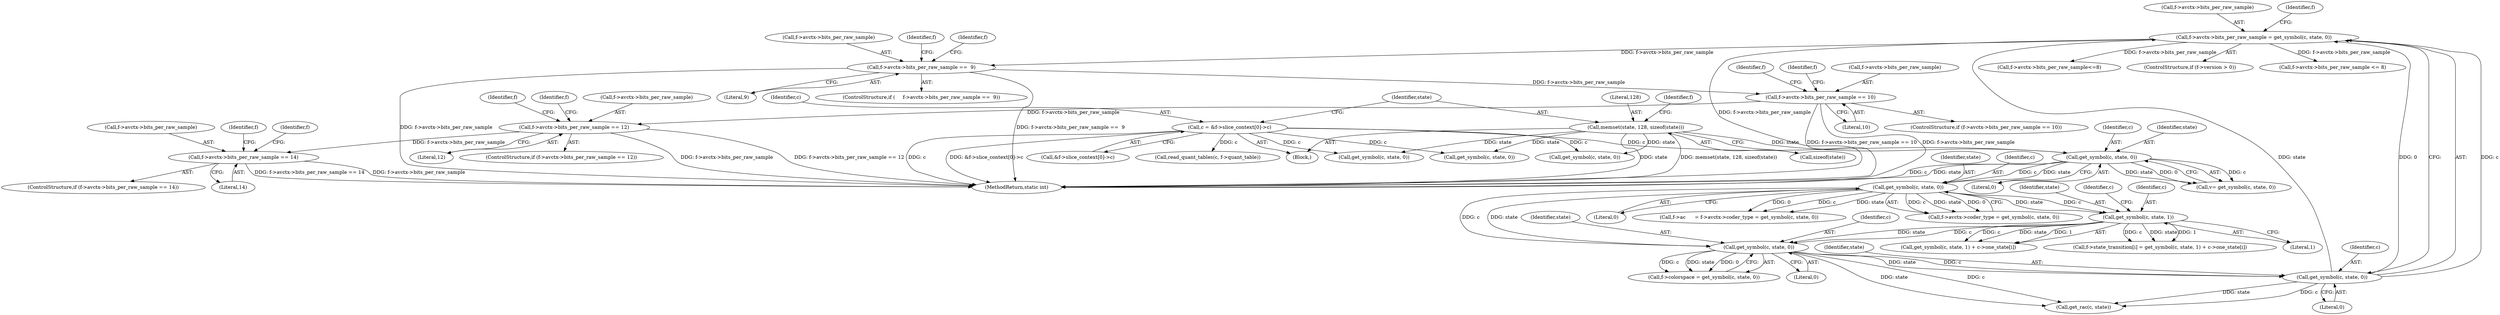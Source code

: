 digraph "0_FFmpeg_547d690d676064069d44703a1917e0dab7e33445@pointer" {
"1000698" [label="(Call,f->avctx->bits_per_raw_sample == 12)"];
"1000682" [label="(Call,f->avctx->bits_per_raw_sample == 10)"];
"1000666" [label="(Call,f->avctx->bits_per_raw_sample ==  9)"];
"1000221" [label="(Call,f->avctx->bits_per_raw_sample = get_symbol(c, state, 0))"];
"1000227" [label="(Call,get_symbol(c, state, 0))"];
"1000211" [label="(Call,get_symbol(c, state, 0))"];
"1000171" [label="(Call,get_symbol(c, state, 0))"];
"1000138" [label="(Call,get_symbol(c, state, 0))"];
"1000113" [label="(Call,c = &f->slice_context[0]->c)"];
"1000123" [label="(Call,memset(state, 128, sizeof(state)))"];
"1000198" [label="(Call,get_symbol(c, state, 1))"];
"1000714" [label="(Call,f->avctx->bits_per_raw_sample == 14)"];
"1000165" [label="(Call,f->avctx->coder_type = get_symbol(c, state, 0))"];
"1000140" [label="(Identifier,state)"];
"1000197" [label="(Call,get_symbol(c, state, 1) + c->one_state[i])"];
"1000191" [label="(Call,f->state_transition[i] = get_symbol(c, state, 1) + c->one_state[i])"];
"1000172" [label="(Identifier,c)"];
"1000698" [label="(Call,f->avctx->bits_per_raw_sample == 12)"];
"1000139" [label="(Identifier,c)"];
"1000715" [label="(Call,f->avctx->bits_per_raw_sample)"];
"1000230" [label="(Literal,0)"];
"1000229" [label="(Identifier,state)"];
"1000688" [label="(Literal,10)"];
"1000665" [label="(ControlStructure,if (     f->avctx->bits_per_raw_sample ==  9))"];
"1000666" [label="(Call,f->avctx->bits_per_raw_sample ==  9)"];
"1000235" [label="(Call,get_rac(c, state))"];
"1000174" [label="(Literal,0)"];
"1000113" [label="(Call,c = &f->slice_context[0]->c)"];
"1000685" [label="(Identifier,f)"];
"1000227" [label="(Call,get_symbol(c, state, 0))"];
"1000222" [label="(Call,f->avctx->bits_per_raw_sample)"];
"1000114" [label="(Identifier,c)"];
"1000200" [label="(Identifier,state)"];
"1000683" [label="(Call,f->avctx->bits_per_raw_sample)"];
"1000214" [label="(Literal,0)"];
"1000314" [label="(Call,f->avctx->bits_per_raw_sample<=8)"];
"1000126" [label="(Call,sizeof(state))"];
"1000233" [label="(Identifier,f)"];
"1000125" [label="(Literal,128)"];
"1000676" [label="(Identifier,f)"];
"1000204" [label="(Identifier,c)"];
"1000173" [label="(Identifier,state)"];
"1000211" [label="(Call,get_symbol(c, state, 0))"];
"1000207" [label="(Call,f->colorspace = get_symbol(c, state, 0))"];
"1000213" [label="(Identifier,state)"];
"1000962" [label="(Call,get_symbol(c, state, 0))"];
"1000198" [label="(Call,get_symbol(c, state, 1))"];
"1000667" [label="(Call,f->avctx->bits_per_raw_sample)"];
"1000672" [label="(Literal,9)"];
"1000221" [label="(Call,f->avctx->bits_per_raw_sample = get_symbol(c, state, 0))"];
"1000731" [label="(Identifier,f)"];
"1000704" [label="(Literal,12)"];
"1000215" [label="(ControlStructure,if (f->version > 0))"];
"1000171" [label="(Call,get_symbol(c, state, 0))"];
"1000136" [label="(Call,v= get_symbol(c, state, 0))"];
"1000131" [label="(Identifier,f)"];
"1000814" [label="(Call,get_symbol(c, state, 0))"];
"1000199" [label="(Identifier,c)"];
"1000692" [label="(Identifier,f)"];
"1000138" [label="(Call,get_symbol(c, state, 0))"];
"1000717" [label="(Identifier,f)"];
"1000212" [label="(Identifier,c)"];
"1000289" [label="(Call,f->avctx->bits_per_raw_sample <= 8)"];
"1000115" [label="(Call,&f->slice_context[0]->c)"];
"1000713" [label="(ControlStructure,if (f->avctx->bits_per_raw_sample == 14))"];
"1000123" [label="(Call,memset(state, 128, sizeof(state)))"];
"1000784" [label="(Call,read_quant_tables(c, f->quant_table))"];
"1000681" [label="(ControlStructure,if (f->avctx->bits_per_raw_sample == 10))"];
"1000104" [label="(Block,)"];
"1000161" [label="(Call,f->ac      = f->avctx->coder_type = get_symbol(c, state, 0))"];
"1000682" [label="(Call,f->avctx->bits_per_raw_sample == 10)"];
"1000228" [label="(Identifier,c)"];
"1001147" [label="(Call,get_symbol(c, state, 0))"];
"1001241" [label="(MethodReturn,static int)"];
"1000201" [label="(Literal,1)"];
"1000699" [label="(Call,f->avctx->bits_per_raw_sample)"];
"1000697" [label="(ControlStructure,if (f->avctx->bits_per_raw_sample == 12))"];
"1000724" [label="(Identifier,f)"];
"1000714" [label="(Call,f->avctx->bits_per_raw_sample == 14)"];
"1000141" [label="(Literal,0)"];
"1000124" [label="(Identifier,state)"];
"1000708" [label="(Identifier,f)"];
"1000720" [label="(Literal,14)"];
"1000701" [label="(Identifier,f)"];
"1000698" -> "1000697"  [label="AST: "];
"1000698" -> "1000704"  [label="CFG: "];
"1000699" -> "1000698"  [label="AST: "];
"1000704" -> "1000698"  [label="AST: "];
"1000708" -> "1000698"  [label="CFG: "];
"1000717" -> "1000698"  [label="CFG: "];
"1000698" -> "1001241"  [label="DDG: f->avctx->bits_per_raw_sample"];
"1000698" -> "1001241"  [label="DDG: f->avctx->bits_per_raw_sample == 12"];
"1000682" -> "1000698"  [label="DDG: f->avctx->bits_per_raw_sample"];
"1000698" -> "1000714"  [label="DDG: f->avctx->bits_per_raw_sample"];
"1000682" -> "1000681"  [label="AST: "];
"1000682" -> "1000688"  [label="CFG: "];
"1000683" -> "1000682"  [label="AST: "];
"1000688" -> "1000682"  [label="AST: "];
"1000692" -> "1000682"  [label="CFG: "];
"1000701" -> "1000682"  [label="CFG: "];
"1000682" -> "1001241"  [label="DDG: f->avctx->bits_per_raw_sample == 10"];
"1000682" -> "1001241"  [label="DDG: f->avctx->bits_per_raw_sample"];
"1000666" -> "1000682"  [label="DDG: f->avctx->bits_per_raw_sample"];
"1000666" -> "1000665"  [label="AST: "];
"1000666" -> "1000672"  [label="CFG: "];
"1000667" -> "1000666"  [label="AST: "];
"1000672" -> "1000666"  [label="AST: "];
"1000676" -> "1000666"  [label="CFG: "];
"1000685" -> "1000666"  [label="CFG: "];
"1000666" -> "1001241"  [label="DDG: f->avctx->bits_per_raw_sample ==  9"];
"1000666" -> "1001241"  [label="DDG: f->avctx->bits_per_raw_sample"];
"1000221" -> "1000666"  [label="DDG: f->avctx->bits_per_raw_sample"];
"1000221" -> "1000215"  [label="AST: "];
"1000221" -> "1000227"  [label="CFG: "];
"1000222" -> "1000221"  [label="AST: "];
"1000227" -> "1000221"  [label="AST: "];
"1000233" -> "1000221"  [label="CFG: "];
"1000221" -> "1001241"  [label="DDG: f->avctx->bits_per_raw_sample"];
"1000227" -> "1000221"  [label="DDG: c"];
"1000227" -> "1000221"  [label="DDG: state"];
"1000227" -> "1000221"  [label="DDG: 0"];
"1000221" -> "1000289"  [label="DDG: f->avctx->bits_per_raw_sample"];
"1000221" -> "1000314"  [label="DDG: f->avctx->bits_per_raw_sample"];
"1000227" -> "1000230"  [label="CFG: "];
"1000228" -> "1000227"  [label="AST: "];
"1000229" -> "1000227"  [label="AST: "];
"1000230" -> "1000227"  [label="AST: "];
"1000211" -> "1000227"  [label="DDG: c"];
"1000211" -> "1000227"  [label="DDG: state"];
"1000227" -> "1000235"  [label="DDG: c"];
"1000227" -> "1000235"  [label="DDG: state"];
"1000211" -> "1000207"  [label="AST: "];
"1000211" -> "1000214"  [label="CFG: "];
"1000212" -> "1000211"  [label="AST: "];
"1000213" -> "1000211"  [label="AST: "];
"1000214" -> "1000211"  [label="AST: "];
"1000207" -> "1000211"  [label="CFG: "];
"1000211" -> "1000207"  [label="DDG: c"];
"1000211" -> "1000207"  [label="DDG: state"];
"1000211" -> "1000207"  [label="DDG: 0"];
"1000171" -> "1000211"  [label="DDG: c"];
"1000171" -> "1000211"  [label="DDG: state"];
"1000198" -> "1000211"  [label="DDG: c"];
"1000198" -> "1000211"  [label="DDG: state"];
"1000211" -> "1000235"  [label="DDG: c"];
"1000211" -> "1000235"  [label="DDG: state"];
"1000171" -> "1000165"  [label="AST: "];
"1000171" -> "1000174"  [label="CFG: "];
"1000172" -> "1000171"  [label="AST: "];
"1000173" -> "1000171"  [label="AST: "];
"1000174" -> "1000171"  [label="AST: "];
"1000165" -> "1000171"  [label="CFG: "];
"1000171" -> "1000161"  [label="DDG: c"];
"1000171" -> "1000161"  [label="DDG: state"];
"1000171" -> "1000161"  [label="DDG: 0"];
"1000171" -> "1000165"  [label="DDG: c"];
"1000171" -> "1000165"  [label="DDG: state"];
"1000171" -> "1000165"  [label="DDG: 0"];
"1000138" -> "1000171"  [label="DDG: c"];
"1000138" -> "1000171"  [label="DDG: state"];
"1000171" -> "1000198"  [label="DDG: c"];
"1000171" -> "1000198"  [label="DDG: state"];
"1000138" -> "1000136"  [label="AST: "];
"1000138" -> "1000141"  [label="CFG: "];
"1000139" -> "1000138"  [label="AST: "];
"1000140" -> "1000138"  [label="AST: "];
"1000141" -> "1000138"  [label="AST: "];
"1000136" -> "1000138"  [label="CFG: "];
"1000138" -> "1001241"  [label="DDG: c"];
"1000138" -> "1001241"  [label="DDG: state"];
"1000138" -> "1000136"  [label="DDG: c"];
"1000138" -> "1000136"  [label="DDG: state"];
"1000138" -> "1000136"  [label="DDG: 0"];
"1000113" -> "1000138"  [label="DDG: c"];
"1000123" -> "1000138"  [label="DDG: state"];
"1000113" -> "1000104"  [label="AST: "];
"1000113" -> "1000115"  [label="CFG: "];
"1000114" -> "1000113"  [label="AST: "];
"1000115" -> "1000113"  [label="AST: "];
"1000124" -> "1000113"  [label="CFG: "];
"1000113" -> "1001241"  [label="DDG: c"];
"1000113" -> "1001241"  [label="DDG: &f->slice_context[0]->c"];
"1000113" -> "1000784"  [label="DDG: c"];
"1000113" -> "1000814"  [label="DDG: c"];
"1000113" -> "1000962"  [label="DDG: c"];
"1000113" -> "1001147"  [label="DDG: c"];
"1000123" -> "1000104"  [label="AST: "];
"1000123" -> "1000126"  [label="CFG: "];
"1000124" -> "1000123"  [label="AST: "];
"1000125" -> "1000123"  [label="AST: "];
"1000126" -> "1000123"  [label="AST: "];
"1000131" -> "1000123"  [label="CFG: "];
"1000123" -> "1001241"  [label="DDG: memset(state, 128, sizeof(state))"];
"1000123" -> "1001241"  [label="DDG: state"];
"1000123" -> "1000814"  [label="DDG: state"];
"1000123" -> "1000962"  [label="DDG: state"];
"1000123" -> "1001147"  [label="DDG: state"];
"1000198" -> "1000197"  [label="AST: "];
"1000198" -> "1000201"  [label="CFG: "];
"1000199" -> "1000198"  [label="AST: "];
"1000200" -> "1000198"  [label="AST: "];
"1000201" -> "1000198"  [label="AST: "];
"1000204" -> "1000198"  [label="CFG: "];
"1000198" -> "1000191"  [label="DDG: c"];
"1000198" -> "1000191"  [label="DDG: state"];
"1000198" -> "1000191"  [label="DDG: 1"];
"1000198" -> "1000197"  [label="DDG: c"];
"1000198" -> "1000197"  [label="DDG: state"];
"1000198" -> "1000197"  [label="DDG: 1"];
"1000714" -> "1000713"  [label="AST: "];
"1000714" -> "1000720"  [label="CFG: "];
"1000715" -> "1000714"  [label="AST: "];
"1000720" -> "1000714"  [label="AST: "];
"1000724" -> "1000714"  [label="CFG: "];
"1000731" -> "1000714"  [label="CFG: "];
"1000714" -> "1001241"  [label="DDG: f->avctx->bits_per_raw_sample == 14"];
"1000714" -> "1001241"  [label="DDG: f->avctx->bits_per_raw_sample"];
}
